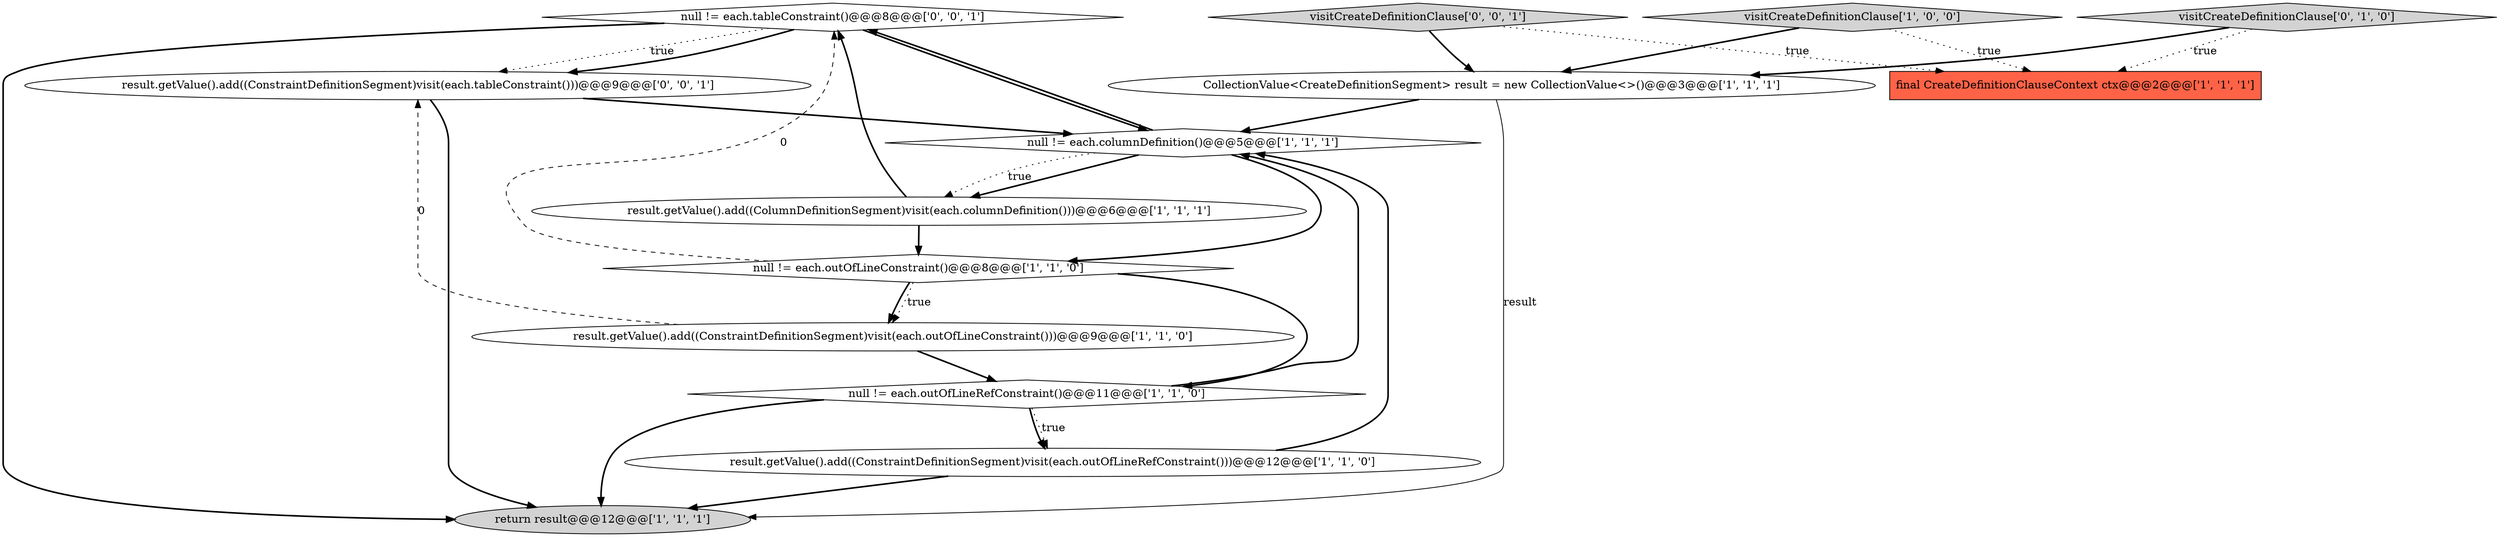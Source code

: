 digraph {
12 [style = filled, label = "null != each.tableConstraint()@@@8@@@['0', '0', '1']", fillcolor = white, shape = diamond image = "AAA0AAABBB3BBB"];
3 [style = filled, label = "result.getValue().add((ColumnDefinitionSegment)visit(each.columnDefinition()))@@@6@@@['1', '1', '1']", fillcolor = white, shape = ellipse image = "AAA0AAABBB1BBB"];
7 [style = filled, label = "null != each.outOfLineRefConstraint()@@@11@@@['1', '1', '0']", fillcolor = white, shape = diamond image = "AAA0AAABBB1BBB"];
4 [style = filled, label = "null != each.outOfLineConstraint()@@@8@@@['1', '1', '0']", fillcolor = white, shape = diamond image = "AAA0AAABBB1BBB"];
9 [style = filled, label = "return result@@@12@@@['1', '1', '1']", fillcolor = lightgray, shape = ellipse image = "AAA0AAABBB1BBB"];
13 [style = filled, label = "visitCreateDefinitionClause['0', '0', '1']", fillcolor = lightgray, shape = diamond image = "AAA0AAABBB3BBB"];
2 [style = filled, label = "CollectionValue<CreateDefinitionSegment> result = new CollectionValue<>()@@@3@@@['1', '1', '1']", fillcolor = white, shape = ellipse image = "AAA0AAABBB1BBB"];
8 [style = filled, label = "visitCreateDefinitionClause['1', '0', '0']", fillcolor = lightgray, shape = diamond image = "AAA0AAABBB1BBB"];
11 [style = filled, label = "result.getValue().add((ConstraintDefinitionSegment)visit(each.tableConstraint()))@@@9@@@['0', '0', '1']", fillcolor = white, shape = ellipse image = "AAA0AAABBB3BBB"];
1 [style = filled, label = "result.getValue().add((ConstraintDefinitionSegment)visit(each.outOfLineRefConstraint()))@@@12@@@['1', '1', '0']", fillcolor = white, shape = ellipse image = "AAA0AAABBB1BBB"];
6 [style = filled, label = "null != each.columnDefinition()@@@5@@@['1', '1', '1']", fillcolor = white, shape = diamond image = "AAA0AAABBB1BBB"];
10 [style = filled, label = "visitCreateDefinitionClause['0', '1', '0']", fillcolor = lightgray, shape = diamond image = "AAA0AAABBB2BBB"];
0 [style = filled, label = "final CreateDefinitionClauseContext ctx@@@2@@@['1', '1', '1']", fillcolor = tomato, shape = box image = "AAA0AAABBB1BBB"];
5 [style = filled, label = "result.getValue().add((ConstraintDefinitionSegment)visit(each.outOfLineConstraint()))@@@9@@@['1', '1', '0']", fillcolor = white, shape = ellipse image = "AAA0AAABBB1BBB"];
4->7 [style = bold, label=""];
1->9 [style = bold, label=""];
10->2 [style = bold, label=""];
6->4 [style = bold, label=""];
4->12 [style = dashed, label="0"];
7->9 [style = bold, label=""];
12->11 [style = dotted, label="true"];
4->5 [style = bold, label=""];
7->6 [style = bold, label=""];
11->9 [style = bold, label=""];
7->1 [style = dotted, label="true"];
10->0 [style = dotted, label="true"];
11->6 [style = bold, label=""];
1->6 [style = bold, label=""];
5->11 [style = dashed, label="0"];
12->9 [style = bold, label=""];
8->2 [style = bold, label=""];
3->12 [style = bold, label=""];
6->3 [style = bold, label=""];
13->0 [style = dotted, label="true"];
6->12 [style = bold, label=""];
6->3 [style = dotted, label="true"];
2->6 [style = bold, label=""];
4->5 [style = dotted, label="true"];
12->11 [style = bold, label=""];
7->1 [style = bold, label=""];
13->2 [style = bold, label=""];
2->9 [style = solid, label="result"];
3->4 [style = bold, label=""];
5->7 [style = bold, label=""];
12->6 [style = bold, label=""];
8->0 [style = dotted, label="true"];
}
